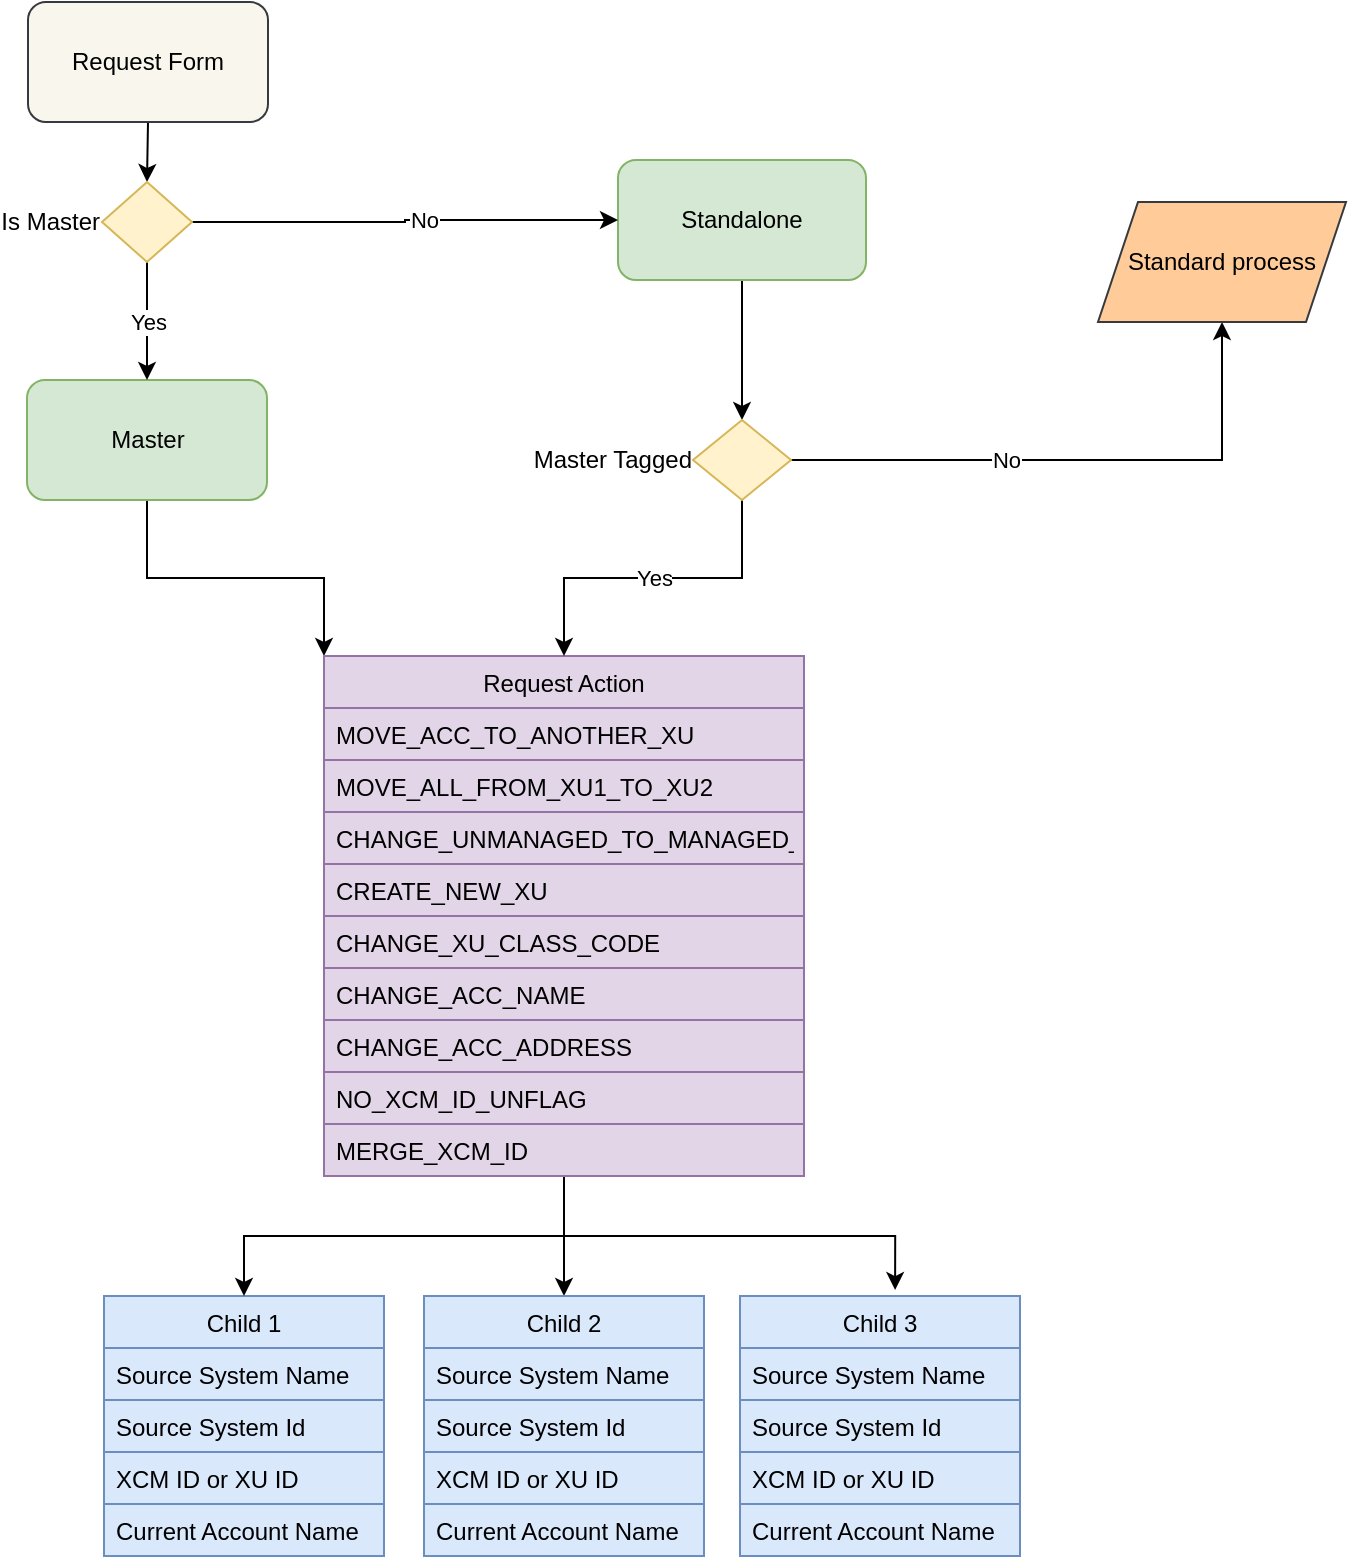 <mxfile version="14.6.13" type="github" pages="2">
  <diagram name="Master/Child Request" id="c7488fd3-1785-93aa-aadb-54a6760d102a">
    <mxGraphModel dx="3470" dy="923" grid="1" gridSize="10" guides="1" tooltips="1" connect="1" arrows="1" fold="1" page="1" pageScale="1" pageWidth="1100" pageHeight="850" background="none" math="0" shadow="0">
      <root>
        <mxCell id="0" />
        <mxCell id="1" parent="0" />
        <mxCell id="E3m8i0MyvI8wD6wzEJ4B-102" style="edgeStyle=orthogonalEdgeStyle;rounded=0;orthogonalLoop=1;jettySize=auto;html=1;entryX=0;entryY=0;entryDx=0;entryDy=0;exitX=0.5;exitY=1;exitDx=0;exitDy=0;" edge="1" parent="1" source="E3m8i0MyvI8wD6wzEJ4B-13" target="E3m8i0MyvI8wD6wzEJ4B-40">
          <mxGeometry relative="1" as="geometry" />
        </mxCell>
        <mxCell id="E3m8i0MyvI8wD6wzEJ4B-13" value="Master" style="rounded=1;whiteSpace=wrap;html=1;fillColor=#d5e8d4;strokeColor=#82b366;" vertex="1" parent="1">
          <mxGeometry x="-828.5" y="229" width="120" height="60" as="geometry" />
        </mxCell>
        <mxCell id="E3m8i0MyvI8wD6wzEJ4B-67" style="edgeStyle=orthogonalEdgeStyle;rounded=0;orthogonalLoop=1;jettySize=auto;html=1;entryX=0.5;entryY=1;entryDx=0;entryDy=0;exitX=1;exitY=0.5;exitDx=0;exitDy=0;" edge="1" parent="1" source="E3m8i0MyvI8wD6wzEJ4B-69" target="E3m8i0MyvI8wD6wzEJ4B-68">
          <mxGeometry relative="1" as="geometry">
            <mxPoint x="-373" y="150" as="targetPoint" />
          </mxGeometry>
        </mxCell>
        <mxCell id="E3m8i0MyvI8wD6wzEJ4B-77" value="No" style="edgeLabel;html=1;align=center;verticalAlign=middle;resizable=0;points=[];" vertex="1" connectable="0" parent="E3m8i0MyvI8wD6wzEJ4B-67">
          <mxGeometry x="-0.069" y="4" relative="1" as="geometry">
            <mxPoint x="-25" y="4" as="offset" />
          </mxGeometry>
        </mxCell>
        <mxCell id="E3m8i0MyvI8wD6wzEJ4B-73" style="edgeStyle=orthogonalEdgeStyle;rounded=0;orthogonalLoop=1;jettySize=auto;html=1;entryX=0.5;entryY=0;entryDx=0;entryDy=0;exitX=0.5;exitY=1;exitDx=0;exitDy=0;" edge="1" parent="1" source="E3m8i0MyvI8wD6wzEJ4B-14" target="E3m8i0MyvI8wD6wzEJ4B-69">
          <mxGeometry relative="1" as="geometry" />
        </mxCell>
        <mxCell id="E3m8i0MyvI8wD6wzEJ4B-14" value="Standalone" style="rounded=1;whiteSpace=wrap;html=1;fillColor=#d5e8d4;strokeColor=#82b366;" vertex="1" parent="1">
          <mxGeometry x="-533" y="119" width="124" height="60" as="geometry" />
        </mxCell>
        <mxCell id="E3m8i0MyvI8wD6wzEJ4B-20" style="edgeStyle=orthogonalEdgeStyle;rounded=0;orthogonalLoop=1;jettySize=auto;html=1;exitX=0.5;exitY=1;exitDx=0;exitDy=0;entryX=0.5;entryY=0;entryDx=0;entryDy=0;" edge="1" parent="1" source="E3m8i0MyvI8wD6wzEJ4B-15" target="E3m8i0MyvI8wD6wzEJ4B-18">
          <mxGeometry relative="1" as="geometry" />
        </mxCell>
        <mxCell id="E3m8i0MyvI8wD6wzEJ4B-15" value="Request Form" style="rounded=1;whiteSpace=wrap;html=1;fillColor=#f9f7ed;strokeColor=#36393d;" vertex="1" parent="1">
          <mxGeometry x="-828" y="40" width="120" height="60" as="geometry" />
        </mxCell>
        <mxCell id="E3m8i0MyvI8wD6wzEJ4B-21" value="Yes" style="edgeStyle=orthogonalEdgeStyle;rounded=0;orthogonalLoop=1;jettySize=auto;html=1;exitX=0.5;exitY=1;exitDx=0;exitDy=0;entryX=0.5;entryY=0;entryDx=0;entryDy=0;" edge="1" parent="1" source="E3m8i0MyvI8wD6wzEJ4B-18" target="E3m8i0MyvI8wD6wzEJ4B-13">
          <mxGeometry relative="1" as="geometry" />
        </mxCell>
        <mxCell id="E3m8i0MyvI8wD6wzEJ4B-22" style="edgeStyle=orthogonalEdgeStyle;rounded=0;orthogonalLoop=1;jettySize=auto;html=1;exitX=1;exitY=0.5;exitDx=0;exitDy=0;entryX=0;entryY=0.5;entryDx=0;entryDy=0;" edge="1" parent="1" source="E3m8i0MyvI8wD6wzEJ4B-18" target="E3m8i0MyvI8wD6wzEJ4B-14">
          <mxGeometry relative="1" as="geometry" />
        </mxCell>
        <mxCell id="E3m8i0MyvI8wD6wzEJ4B-23" value="No" style="edgeLabel;html=1;align=center;verticalAlign=middle;resizable=0;points=[];" vertex="1" connectable="0" parent="E3m8i0MyvI8wD6wzEJ4B-22">
          <mxGeometry x="0.216" y="1" relative="1" as="geometry">
            <mxPoint x="-13" y="1" as="offset" />
          </mxGeometry>
        </mxCell>
        <mxCell id="E3m8i0MyvI8wD6wzEJ4B-18" value="Is Master" style="rhombus;html=1;labelPosition=left;verticalLabelPosition=middle;align=right;verticalAlign=middle;fillColor=#fff2cc;strokeColor=#d6b656;" vertex="1" parent="1">
          <mxGeometry x="-791" y="130" width="45" height="40" as="geometry" />
        </mxCell>
        <mxCell id="E3m8i0MyvI8wD6wzEJ4B-34" value="Child 1" style="swimlane;fontStyle=0;childLayout=stackLayout;horizontal=1;startSize=26;horizontalStack=0;resizeParent=1;resizeParentMax=0;resizeLast=0;collapsible=1;marginBottom=0;movable=1;resizable=1;rotatable=1;deletable=1;editable=1;connectable=1;fillColor=#dae8fc;strokeColor=#6c8ebf;" vertex="1" parent="1">
          <mxGeometry x="-790" y="687" width="140" height="130" as="geometry">
            <mxRectangle x="-500" y="365" width="50" height="26" as="alternateBounds" />
          </mxGeometry>
        </mxCell>
        <mxCell id="E3m8i0MyvI8wD6wzEJ4B-35" value="Source System Name" style="text;strokeColor=#6c8ebf;fillColor=#dae8fc;align=left;verticalAlign=top;spacingLeft=4;spacingRight=4;overflow=hidden;rotatable=0;points=[[0,0.5],[1,0.5]];portConstraint=eastwest;" vertex="1" parent="E3m8i0MyvI8wD6wzEJ4B-34">
          <mxGeometry y="26" width="140" height="26" as="geometry" />
        </mxCell>
        <mxCell id="E3m8i0MyvI8wD6wzEJ4B-36" value="Source System Id" style="text;strokeColor=#6c8ebf;fillColor=#dae8fc;align=left;verticalAlign=top;spacingLeft=4;spacingRight=4;overflow=hidden;rotatable=0;points=[[0,0.5],[1,0.5]];portConstraint=eastwest;" vertex="1" parent="E3m8i0MyvI8wD6wzEJ4B-34">
          <mxGeometry y="52" width="140" height="26" as="geometry" />
        </mxCell>
        <mxCell id="E3m8i0MyvI8wD6wzEJ4B-37" value="XCM ID or XU ID" style="text;strokeColor=#6c8ebf;fillColor=#dae8fc;align=left;verticalAlign=top;spacingLeft=4;spacingRight=4;overflow=hidden;rotatable=0;points=[[0,0.5],[1,0.5]];portConstraint=eastwest;" vertex="1" parent="E3m8i0MyvI8wD6wzEJ4B-34">
          <mxGeometry y="78" width="140" height="26" as="geometry" />
        </mxCell>
        <mxCell id="E3m8i0MyvI8wD6wzEJ4B-38" value="Current Account Name" style="text;strokeColor=#6c8ebf;fillColor=#dae8fc;align=left;verticalAlign=top;spacingLeft=4;spacingRight=4;overflow=hidden;rotatable=0;points=[[0,0.5],[1,0.5]];portConstraint=eastwest;" vertex="1" parent="E3m8i0MyvI8wD6wzEJ4B-34">
          <mxGeometry y="104" width="140" height="26" as="geometry" />
        </mxCell>
        <mxCell id="E3m8i0MyvI8wD6wzEJ4B-64" style="edgeStyle=orthogonalEdgeStyle;rounded=0;orthogonalLoop=1;jettySize=auto;html=1;entryX=0.5;entryY=0;entryDx=0;entryDy=0;exitX=0.5;exitY=1;exitDx=0;exitDy=0;" edge="1" parent="1" source="E3m8i0MyvI8wD6wzEJ4B-40" target="E3m8i0MyvI8wD6wzEJ4B-34">
          <mxGeometry relative="1" as="geometry" />
        </mxCell>
        <mxCell id="E3m8i0MyvI8wD6wzEJ4B-65" style="edgeStyle=orthogonalEdgeStyle;rounded=0;orthogonalLoop=1;jettySize=auto;html=1;entryX=0.5;entryY=0;entryDx=0;entryDy=0;" edge="1" parent="1" source="E3m8i0MyvI8wD6wzEJ4B-40" target="E3m8i0MyvI8wD6wzEJ4B-51">
          <mxGeometry relative="1" as="geometry" />
        </mxCell>
        <mxCell id="E3m8i0MyvI8wD6wzEJ4B-66" style="edgeStyle=orthogonalEdgeStyle;rounded=0;orthogonalLoop=1;jettySize=auto;html=1;entryX=0.554;entryY=-0.023;entryDx=0;entryDy=0;entryPerimeter=0;" edge="1" parent="1" source="E3m8i0MyvI8wD6wzEJ4B-40" target="E3m8i0MyvI8wD6wzEJ4B-56">
          <mxGeometry relative="1" as="geometry" />
        </mxCell>
        <mxCell id="E3m8i0MyvI8wD6wzEJ4B-40" value="Request Action" style="swimlane;fontStyle=0;childLayout=stackLayout;horizontal=1;startSize=26;horizontalStack=0;resizeParent=1;resizeParentMax=0;resizeLast=0;collapsible=1;marginBottom=0;movable=1;resizable=1;rotatable=1;deletable=1;editable=1;connectable=1;fillColor=#e1d5e7;strokeColor=#9673a6;" vertex="1" parent="1">
          <mxGeometry x="-680" y="367" width="240" height="260" as="geometry">
            <mxRectangle x="-960" y="410" width="50" height="26" as="alternateBounds" />
          </mxGeometry>
        </mxCell>
        <mxCell id="E3m8i0MyvI8wD6wzEJ4B-41" value="MOVE_ACC_TO_ANOTHER_XU" style="text;strokeColor=#9673a6;fillColor=#e1d5e7;align=left;verticalAlign=top;spacingLeft=4;spacingRight=4;overflow=hidden;rotatable=0;points=[[0,0.5],[1,0.5]];portConstraint=eastwest;" vertex="1" parent="E3m8i0MyvI8wD6wzEJ4B-40">
          <mxGeometry y="26" width="240" height="26" as="geometry" />
        </mxCell>
        <mxCell id="E3m8i0MyvI8wD6wzEJ4B-42" value="MOVE_ALL_FROM_XU1_TO_XU2" style="text;strokeColor=#9673a6;fillColor=#e1d5e7;align=left;verticalAlign=top;spacingLeft=4;spacingRight=4;overflow=hidden;rotatable=0;points=[[0,0.5],[1,0.5]];portConstraint=eastwest;" vertex="1" parent="E3m8i0MyvI8wD6wzEJ4B-40">
          <mxGeometry y="52" width="240" height="26" as="geometry" />
        </mxCell>
        <mxCell id="E3m8i0MyvI8wD6wzEJ4B-43" value="CHANGE_UNMANAGED_TO_MANAGED_XU" style="text;strokeColor=#9673a6;fillColor=#e1d5e7;align=left;verticalAlign=top;spacingLeft=4;spacingRight=4;overflow=hidden;rotatable=0;points=[[0,0.5],[1,0.5]];portConstraint=eastwest;" vertex="1" parent="E3m8i0MyvI8wD6wzEJ4B-40">
          <mxGeometry y="78" width="240" height="26" as="geometry" />
        </mxCell>
        <mxCell id="E3m8i0MyvI8wD6wzEJ4B-44" value="CREATE_NEW_XU" style="text;strokeColor=#9673a6;fillColor=#e1d5e7;align=left;verticalAlign=top;spacingLeft=4;spacingRight=4;overflow=hidden;rotatable=0;points=[[0,0.5],[1,0.5]];portConstraint=eastwest;" vertex="1" parent="E3m8i0MyvI8wD6wzEJ4B-40">
          <mxGeometry y="104" width="240" height="26" as="geometry" />
        </mxCell>
        <mxCell id="E3m8i0MyvI8wD6wzEJ4B-45" value="CHANGE_XU_CLASS_CODE" style="text;strokeColor=#9673a6;fillColor=#e1d5e7;align=left;verticalAlign=top;spacingLeft=4;spacingRight=4;overflow=hidden;rotatable=0;points=[[0,0.5],[1,0.5]];portConstraint=eastwest;" vertex="1" parent="E3m8i0MyvI8wD6wzEJ4B-40">
          <mxGeometry y="130" width="240" height="26" as="geometry" />
        </mxCell>
        <mxCell id="E3m8i0MyvI8wD6wzEJ4B-46" value="CHANGE_ACC_NAME" style="text;strokeColor=#9673a6;fillColor=#e1d5e7;align=left;verticalAlign=top;spacingLeft=4;spacingRight=4;overflow=hidden;rotatable=0;points=[[0,0.5],[1,0.5]];portConstraint=eastwest;" vertex="1" parent="E3m8i0MyvI8wD6wzEJ4B-40">
          <mxGeometry y="156" width="240" height="26" as="geometry" />
        </mxCell>
        <mxCell id="E3m8i0MyvI8wD6wzEJ4B-47" value="CHANGE_ACC_ADDRESS" style="text;strokeColor=#9673a6;fillColor=#e1d5e7;align=left;verticalAlign=top;spacingLeft=4;spacingRight=4;overflow=hidden;rotatable=0;points=[[0,0.5],[1,0.5]];portConstraint=eastwest;" vertex="1" parent="E3m8i0MyvI8wD6wzEJ4B-40">
          <mxGeometry y="182" width="240" height="26" as="geometry" />
        </mxCell>
        <mxCell id="E3m8i0MyvI8wD6wzEJ4B-48" value="NO_XCM_ID_UNFLAG" style="text;strokeColor=#9673a6;fillColor=#e1d5e7;align=left;verticalAlign=top;spacingLeft=4;spacingRight=4;overflow=hidden;rotatable=0;points=[[0,0.5],[1,0.5]];portConstraint=eastwest;" vertex="1" parent="E3m8i0MyvI8wD6wzEJ4B-40">
          <mxGeometry y="208" width="240" height="26" as="geometry" />
        </mxCell>
        <mxCell id="E3m8i0MyvI8wD6wzEJ4B-49" value="MERGE_XCM_ID" style="text;strokeColor=#9673a6;fillColor=#e1d5e7;align=left;verticalAlign=top;spacingLeft=4;spacingRight=4;overflow=hidden;rotatable=0;points=[[0,0.5],[1,0.5]];portConstraint=eastwest;" vertex="1" parent="E3m8i0MyvI8wD6wzEJ4B-40">
          <mxGeometry y="234" width="240" height="26" as="geometry" />
        </mxCell>
        <mxCell id="E3m8i0MyvI8wD6wzEJ4B-51" value="Child 2" style="swimlane;fontStyle=0;childLayout=stackLayout;horizontal=1;startSize=26;horizontalStack=0;resizeParent=1;resizeParentMax=0;resizeLast=0;collapsible=1;marginBottom=0;movable=1;resizable=1;rotatable=1;deletable=1;editable=1;connectable=1;fillColor=#dae8fc;strokeColor=#6c8ebf;" vertex="1" parent="1">
          <mxGeometry x="-630" y="687" width="140" height="130" as="geometry">
            <mxRectangle x="-500" y="365" width="50" height="26" as="alternateBounds" />
          </mxGeometry>
        </mxCell>
        <mxCell id="E3m8i0MyvI8wD6wzEJ4B-52" value="Source System Name" style="text;strokeColor=#6c8ebf;fillColor=#dae8fc;align=left;verticalAlign=top;spacingLeft=4;spacingRight=4;overflow=hidden;rotatable=0;points=[[0,0.5],[1,0.5]];portConstraint=eastwest;" vertex="1" parent="E3m8i0MyvI8wD6wzEJ4B-51">
          <mxGeometry y="26" width="140" height="26" as="geometry" />
        </mxCell>
        <mxCell id="E3m8i0MyvI8wD6wzEJ4B-53" value="Source System Id" style="text;strokeColor=#6c8ebf;fillColor=#dae8fc;align=left;verticalAlign=top;spacingLeft=4;spacingRight=4;overflow=hidden;rotatable=0;points=[[0,0.5],[1,0.5]];portConstraint=eastwest;" vertex="1" parent="E3m8i0MyvI8wD6wzEJ4B-51">
          <mxGeometry y="52" width="140" height="26" as="geometry" />
        </mxCell>
        <mxCell id="E3m8i0MyvI8wD6wzEJ4B-54" value="XCM ID or XU ID" style="text;strokeColor=#6c8ebf;fillColor=#dae8fc;align=left;verticalAlign=top;spacingLeft=4;spacingRight=4;overflow=hidden;rotatable=0;points=[[0,0.5],[1,0.5]];portConstraint=eastwest;" vertex="1" parent="E3m8i0MyvI8wD6wzEJ4B-51">
          <mxGeometry y="78" width="140" height="26" as="geometry" />
        </mxCell>
        <mxCell id="E3m8i0MyvI8wD6wzEJ4B-55" value="Current Account Name" style="text;strokeColor=#6c8ebf;fillColor=#dae8fc;align=left;verticalAlign=top;spacingLeft=4;spacingRight=4;overflow=hidden;rotatable=0;points=[[0,0.5],[1,0.5]];portConstraint=eastwest;" vertex="1" parent="E3m8i0MyvI8wD6wzEJ4B-51">
          <mxGeometry y="104" width="140" height="26" as="geometry" />
        </mxCell>
        <mxCell id="E3m8i0MyvI8wD6wzEJ4B-56" value="Child 3" style="swimlane;fontStyle=0;childLayout=stackLayout;horizontal=1;startSize=26;horizontalStack=0;resizeParent=1;resizeParentMax=0;resizeLast=0;collapsible=1;marginBottom=0;movable=1;resizable=1;rotatable=1;deletable=1;editable=1;connectable=1;fillColor=#dae8fc;strokeColor=#6c8ebf;" vertex="1" parent="1">
          <mxGeometry x="-472" y="687" width="140" height="130" as="geometry">
            <mxRectangle x="-500" y="365" width="50" height="26" as="alternateBounds" />
          </mxGeometry>
        </mxCell>
        <mxCell id="E3m8i0MyvI8wD6wzEJ4B-57" value="Source System Name" style="text;strokeColor=#6c8ebf;fillColor=#dae8fc;align=left;verticalAlign=top;spacingLeft=4;spacingRight=4;overflow=hidden;rotatable=0;points=[[0,0.5],[1,0.5]];portConstraint=eastwest;" vertex="1" parent="E3m8i0MyvI8wD6wzEJ4B-56">
          <mxGeometry y="26" width="140" height="26" as="geometry" />
        </mxCell>
        <mxCell id="E3m8i0MyvI8wD6wzEJ4B-58" value="Source System Id" style="text;strokeColor=#6c8ebf;fillColor=#dae8fc;align=left;verticalAlign=top;spacingLeft=4;spacingRight=4;overflow=hidden;rotatable=0;points=[[0,0.5],[1,0.5]];portConstraint=eastwest;" vertex="1" parent="E3m8i0MyvI8wD6wzEJ4B-56">
          <mxGeometry y="52" width="140" height="26" as="geometry" />
        </mxCell>
        <mxCell id="E3m8i0MyvI8wD6wzEJ4B-59" value="XCM ID or XU ID" style="text;strokeColor=#6c8ebf;fillColor=#dae8fc;align=left;verticalAlign=top;spacingLeft=4;spacingRight=4;overflow=hidden;rotatable=0;points=[[0,0.5],[1,0.5]];portConstraint=eastwest;" vertex="1" parent="E3m8i0MyvI8wD6wzEJ4B-56">
          <mxGeometry y="78" width="140" height="26" as="geometry" />
        </mxCell>
        <mxCell id="E3m8i0MyvI8wD6wzEJ4B-60" value="Current Account Name" style="text;strokeColor=#6c8ebf;fillColor=#dae8fc;align=left;verticalAlign=top;spacingLeft=4;spacingRight=4;overflow=hidden;rotatable=0;points=[[0,0.5],[1,0.5]];portConstraint=eastwest;" vertex="1" parent="E3m8i0MyvI8wD6wzEJ4B-56">
          <mxGeometry y="104" width="140" height="26" as="geometry" />
        </mxCell>
        <mxCell id="E3m8i0MyvI8wD6wzEJ4B-68" value="Standard process" style="shape=parallelogram;perimeter=parallelogramPerimeter;whiteSpace=wrap;html=1;fixedSize=1;fillColor=#ffcc99;strokeColor=#36393d;" vertex="1" parent="1">
          <mxGeometry x="-293" y="140" width="124" height="60" as="geometry" />
        </mxCell>
        <mxCell id="E3m8i0MyvI8wD6wzEJ4B-82" value="Yes" style="edgeStyle=orthogonalEdgeStyle;rounded=0;orthogonalLoop=1;jettySize=auto;html=1;entryX=0.5;entryY=0;entryDx=0;entryDy=0;" edge="1" parent="1" source="E3m8i0MyvI8wD6wzEJ4B-69" target="E3m8i0MyvI8wD6wzEJ4B-40">
          <mxGeometry relative="1" as="geometry">
            <mxPoint x="-384.5" y="350" as="targetPoint" />
          </mxGeometry>
        </mxCell>
        <mxCell id="E3m8i0MyvI8wD6wzEJ4B-69" value="Master Tagged" style="rhombus;html=1;labelPosition=left;verticalLabelPosition=middle;align=right;verticalAlign=middle;fillColor=#fff2cc;strokeColor=#d6b656;" vertex="1" parent="1">
          <mxGeometry x="-495.5" y="249" width="49" height="40" as="geometry" />
        </mxCell>
      </root>
    </mxGraphModel>
  </diagram>
  <diagram id="0_4R3vIJ2gTeI3L6ERhh" name="System">
    <mxGraphModel dx="1422" dy="554" grid="1" gridSize="10" guides="1" tooltips="1" connect="1" arrows="1" fold="1" page="1" pageScale="1" pageWidth="850" pageHeight="1100" math="0" shadow="0">
      <root>
        <mxCell id="6KHDazL8Xr0MwWbEpwY0-0" />
        <mxCell id="6KHDazL8Xr0MwWbEpwY0-1" parent="6KHDazL8Xr0MwWbEpwY0-0" />
        <mxCell id="FkU35CcUdVD3J_TRW4Y--20" value="" style="endArrow=classic;startArrow=classic;html=1;shadow=0;entryX=0.5;entryY=1;entryDx=0;entryDy=0;exitX=0.855;exitY=0;exitDx=0;exitDy=4.35;exitPerimeter=0;" edge="1" parent="6KHDazL8Xr0MwWbEpwY0-1" source="FkU35CcUdVD3J_TRW4Y--1" target="3pc9hRT6uOLJ51lG-Y3c-3">
          <mxGeometry width="50" height="50" relative="1" as="geometry">
            <mxPoint x="350" y="260" as="sourcePoint" />
            <mxPoint x="400" y="210" as="targetPoint" />
          </mxGeometry>
        </mxCell>
        <mxCell id="FkU35CcUdVD3J_TRW4Y--21" value="Event based &lt;br&gt;processing" style="edgeLabel;html=1;align=center;verticalAlign=middle;resizable=0;points=[];" vertex="1" connectable="0" parent="FkU35CcUdVD3J_TRW4Y--20">
          <mxGeometry x="0.282" y="-2" relative="1" as="geometry">
            <mxPoint as="offset" />
          </mxGeometry>
        </mxCell>
        <mxCell id="3pc9hRT6uOLJ51lG-Y3c-2" value="Client Browser" style="rounded=1;whiteSpace=wrap;html=1;fillColor=#ffff88;strokeColor=#36393d;" vertex="1" parent="6KHDazL8Xr0MwWbEpwY0-1">
          <mxGeometry x="90" y="230" width="120" height="60" as="geometry" />
        </mxCell>
        <mxCell id="FkU35CcUdVD3J_TRW4Y--22" style="edgeStyle=orthogonalEdgeStyle;rounded=0;sketch=0;jumpStyle=arc;orthogonalLoop=1;jettySize=auto;html=1;shadow=0;" edge="1" parent="6KHDazL8Xr0MwWbEpwY0-1" source="3pc9hRT6uOLJ51lG-Y3c-3" target="FkU35CcUdVD3J_TRW4Y--2">
          <mxGeometry relative="1" as="geometry" />
        </mxCell>
        <mxCell id="FkU35CcUdVD3J_TRW4Y--23" value="Write Activity" style="edgeLabel;html=1;align=center;verticalAlign=middle;resizable=0;points=[];" vertex="1" connectable="0" parent="FkU35CcUdVD3J_TRW4Y--22">
          <mxGeometry x="-0.019" y="2" relative="1" as="geometry">
            <mxPoint as="offset" />
          </mxGeometry>
        </mxCell>
        <mxCell id="3pc9hRT6uOLJ51lG-Y3c-3" value="Microsoft Flow" style="rounded=1;whiteSpace=wrap;html=1;fillColor=#ffcc99;strokeColor=#36393d;" vertex="1" parent="6KHDazL8Xr0MwWbEpwY0-1">
          <mxGeometry x="480" y="100" width="120" height="60" as="geometry" />
        </mxCell>
        <mxCell id="3pc9hRT6uOLJ51lG-Y3c-4" value="SharePoint Online Site" style="swimlane;fillColor=#eeeeee;strokeColor=#36393d;" vertex="1" parent="6KHDazL8Xr0MwWbEpwY0-1">
          <mxGeometry x="345" y="265" width="360" height="215" as="geometry" />
        </mxCell>
        <mxCell id="FkU35CcUdVD3J_TRW4Y--1" value="XCM List" style="shape=cylinder3;whiteSpace=wrap;html=1;boundedLbl=1;backgroundOutline=1;size=15;fillColor=#eeeeee;strokeColor=#36393d;" vertex="1" parent="3pc9hRT6uOLJ51lG-Y3c-4">
          <mxGeometry x="40" y="35" width="60" height="80" as="geometry" />
        </mxCell>
        <mxCell id="FkU35CcUdVD3J_TRW4Y--2" value="XCM Audit" style="shape=cylinder3;whiteSpace=wrap;html=1;boundedLbl=1;backgroundOutline=1;size=15;fillColor=#eeeeee;strokeColor=#36393d;" vertex="1" parent="3pc9hRT6uOLJ51lG-Y3c-4">
          <mxGeometry x="265" y="55" width="60" height="80" as="geometry" />
        </mxCell>
        <mxCell id="FkU35CcUdVD3J_TRW4Y--12" value="App Catalog" style="ellipse;whiteSpace=wrap;html=1;fillColor=#cce5ff;strokeColor=#36393d;aspect=fixed;" vertex="1" parent="3pc9hRT6uOLJ51lG-Y3c-4">
          <mxGeometry x="50" y="119.75" width="110" height="60.5" as="geometry" />
        </mxCell>
        <mxCell id="FkU35CcUdVD3J_TRW4Y--3" value="AAD Users" style="shape=umlActor;verticalLabelPosition=bottom;verticalAlign=top;html=1;outlineConnect=0;" vertex="1" parent="6KHDazL8Xr0MwWbEpwY0-1">
          <mxGeometry x="135" y="140" width="30" height="60" as="geometry" />
        </mxCell>
        <mxCell id="FkU35CcUdVD3J_TRW4Y--10" style="edgeStyle=orthogonalEdgeStyle;rounded=0;orthogonalLoop=1;jettySize=auto;html=1;exitX=0;exitY=0.5;exitDx=0;exitDy=0;entryX=0.5;entryY=1;entryDx=0;entryDy=0;" edge="1" parent="6KHDazL8Xr0MwWbEpwY0-1" source="FkU35CcUdVD3J_TRW4Y--7" target="3pc9hRT6uOLJ51lG-Y3c-2">
          <mxGeometry relative="1" as="geometry" />
        </mxCell>
        <mxCell id="FkU35CcUdVD3J_TRW4Y--11" value="User downloads &lt;br&gt;app in browser" style="edgeLabel;html=1;align=center;verticalAlign=middle;resizable=0;points=[];" vertex="1" connectable="0" parent="FkU35CcUdVD3J_TRW4Y--10">
          <mxGeometry x="0.346" y="1" relative="1" as="geometry">
            <mxPoint x="1" as="offset" />
          </mxGeometry>
        </mxCell>
        <mxCell id="FkU35CcUdVD3J_TRW4Y--7" value="XCM Request Form App" style="ellipse;whiteSpace=wrap;html=1;fillColor=#cce5ff;strokeColor=#36393d;aspect=fixed;" vertex="1" parent="6KHDazL8Xr0MwWbEpwY0-1">
          <mxGeometry x="220" y="380" width="100" height="70" as="geometry" />
        </mxCell>
        <mxCell id="FkU35CcUdVD3J_TRW4Y--16" value="" style="endArrow=classic;html=1;shadow=0;entryX=0;entryY=0.5;entryDx=0;entryDy=0;entryPerimeter=0;exitX=1;exitY=0;exitDx=0;exitDy=0;" edge="1" parent="6KHDazL8Xr0MwWbEpwY0-1" source="FkU35CcUdVD3J_TRW4Y--7" target="FkU35CcUdVD3J_TRW4Y--1">
          <mxGeometry width="50" height="50" relative="1" as="geometry">
            <mxPoint x="300" y="400" as="sourcePoint" />
            <mxPoint x="350" y="350" as="targetPoint" />
          </mxGeometry>
        </mxCell>
        <mxCell id="FkU35CcUdVD3J_TRW4Y--13" style="edgeStyle=orthogonalEdgeStyle;rounded=0;orthogonalLoop=1;jettySize=auto;html=1;" edge="1" parent="6KHDazL8Xr0MwWbEpwY0-1" source="FkU35CcUdVD3J_TRW4Y--12" target="FkU35CcUdVD3J_TRW4Y--7">
          <mxGeometry relative="1" as="geometry" />
        </mxCell>
      </root>
    </mxGraphModel>
  </diagram>
</mxfile>
